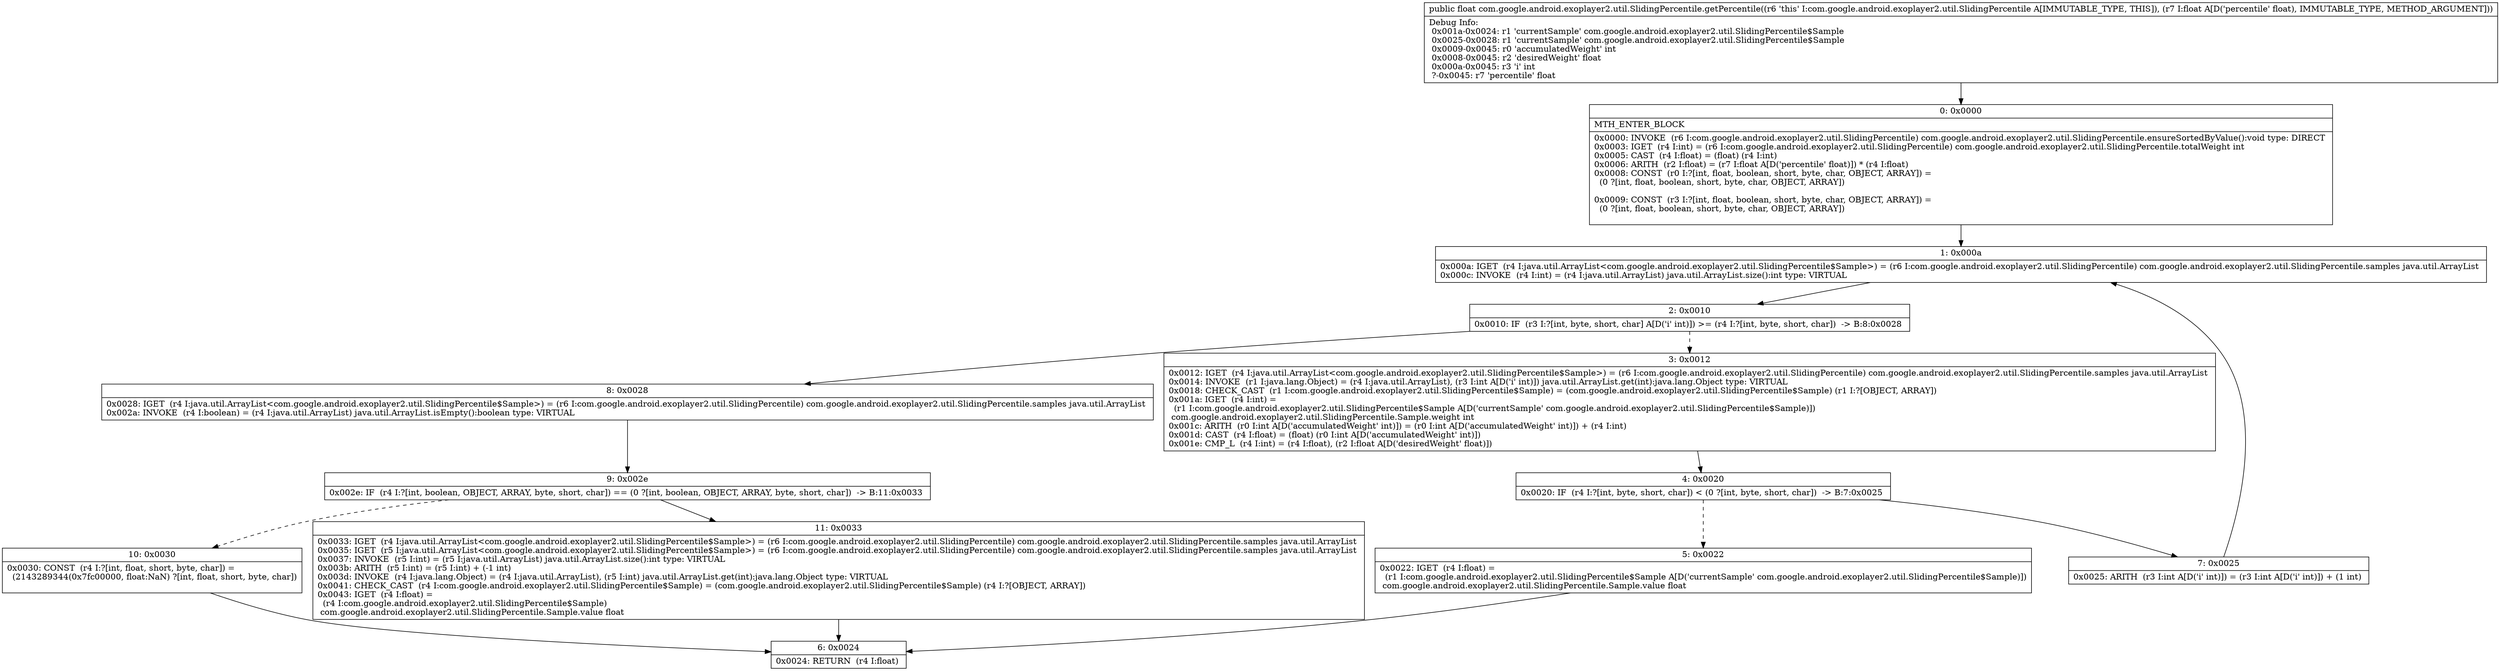 digraph "CFG forcom.google.android.exoplayer2.util.SlidingPercentile.getPercentile(F)F" {
Node_0 [shape=record,label="{0\:\ 0x0000|MTH_ENTER_BLOCK\l|0x0000: INVOKE  (r6 I:com.google.android.exoplayer2.util.SlidingPercentile) com.google.android.exoplayer2.util.SlidingPercentile.ensureSortedByValue():void type: DIRECT \l0x0003: IGET  (r4 I:int) = (r6 I:com.google.android.exoplayer2.util.SlidingPercentile) com.google.android.exoplayer2.util.SlidingPercentile.totalWeight int \l0x0005: CAST  (r4 I:float) = (float) (r4 I:int) \l0x0006: ARITH  (r2 I:float) = (r7 I:float A[D('percentile' float)]) * (r4 I:float) \l0x0008: CONST  (r0 I:?[int, float, boolean, short, byte, char, OBJECT, ARRAY]) = \l  (0 ?[int, float, boolean, short, byte, char, OBJECT, ARRAY])\l \l0x0009: CONST  (r3 I:?[int, float, boolean, short, byte, char, OBJECT, ARRAY]) = \l  (0 ?[int, float, boolean, short, byte, char, OBJECT, ARRAY])\l \l}"];
Node_1 [shape=record,label="{1\:\ 0x000a|0x000a: IGET  (r4 I:java.util.ArrayList\<com.google.android.exoplayer2.util.SlidingPercentile$Sample\>) = (r6 I:com.google.android.exoplayer2.util.SlidingPercentile) com.google.android.exoplayer2.util.SlidingPercentile.samples java.util.ArrayList \l0x000c: INVOKE  (r4 I:int) = (r4 I:java.util.ArrayList) java.util.ArrayList.size():int type: VIRTUAL \l}"];
Node_2 [shape=record,label="{2\:\ 0x0010|0x0010: IF  (r3 I:?[int, byte, short, char] A[D('i' int)]) \>= (r4 I:?[int, byte, short, char])  \-\> B:8:0x0028 \l}"];
Node_3 [shape=record,label="{3\:\ 0x0012|0x0012: IGET  (r4 I:java.util.ArrayList\<com.google.android.exoplayer2.util.SlidingPercentile$Sample\>) = (r6 I:com.google.android.exoplayer2.util.SlidingPercentile) com.google.android.exoplayer2.util.SlidingPercentile.samples java.util.ArrayList \l0x0014: INVOKE  (r1 I:java.lang.Object) = (r4 I:java.util.ArrayList), (r3 I:int A[D('i' int)]) java.util.ArrayList.get(int):java.lang.Object type: VIRTUAL \l0x0018: CHECK_CAST  (r1 I:com.google.android.exoplayer2.util.SlidingPercentile$Sample) = (com.google.android.exoplayer2.util.SlidingPercentile$Sample) (r1 I:?[OBJECT, ARRAY]) \l0x001a: IGET  (r4 I:int) = \l  (r1 I:com.google.android.exoplayer2.util.SlidingPercentile$Sample A[D('currentSample' com.google.android.exoplayer2.util.SlidingPercentile$Sample)])\l com.google.android.exoplayer2.util.SlidingPercentile.Sample.weight int \l0x001c: ARITH  (r0 I:int A[D('accumulatedWeight' int)]) = (r0 I:int A[D('accumulatedWeight' int)]) + (r4 I:int) \l0x001d: CAST  (r4 I:float) = (float) (r0 I:int A[D('accumulatedWeight' int)]) \l0x001e: CMP_L  (r4 I:int) = (r4 I:float), (r2 I:float A[D('desiredWeight' float)]) \l}"];
Node_4 [shape=record,label="{4\:\ 0x0020|0x0020: IF  (r4 I:?[int, byte, short, char]) \< (0 ?[int, byte, short, char])  \-\> B:7:0x0025 \l}"];
Node_5 [shape=record,label="{5\:\ 0x0022|0x0022: IGET  (r4 I:float) = \l  (r1 I:com.google.android.exoplayer2.util.SlidingPercentile$Sample A[D('currentSample' com.google.android.exoplayer2.util.SlidingPercentile$Sample)])\l com.google.android.exoplayer2.util.SlidingPercentile.Sample.value float \l}"];
Node_6 [shape=record,label="{6\:\ 0x0024|0x0024: RETURN  (r4 I:float) \l}"];
Node_7 [shape=record,label="{7\:\ 0x0025|0x0025: ARITH  (r3 I:int A[D('i' int)]) = (r3 I:int A[D('i' int)]) + (1 int) \l}"];
Node_8 [shape=record,label="{8\:\ 0x0028|0x0028: IGET  (r4 I:java.util.ArrayList\<com.google.android.exoplayer2.util.SlidingPercentile$Sample\>) = (r6 I:com.google.android.exoplayer2.util.SlidingPercentile) com.google.android.exoplayer2.util.SlidingPercentile.samples java.util.ArrayList \l0x002a: INVOKE  (r4 I:boolean) = (r4 I:java.util.ArrayList) java.util.ArrayList.isEmpty():boolean type: VIRTUAL \l}"];
Node_9 [shape=record,label="{9\:\ 0x002e|0x002e: IF  (r4 I:?[int, boolean, OBJECT, ARRAY, byte, short, char]) == (0 ?[int, boolean, OBJECT, ARRAY, byte, short, char])  \-\> B:11:0x0033 \l}"];
Node_10 [shape=record,label="{10\:\ 0x0030|0x0030: CONST  (r4 I:?[int, float, short, byte, char]) = \l  (2143289344(0x7fc00000, float:NaN) ?[int, float, short, byte, char])\l \l}"];
Node_11 [shape=record,label="{11\:\ 0x0033|0x0033: IGET  (r4 I:java.util.ArrayList\<com.google.android.exoplayer2.util.SlidingPercentile$Sample\>) = (r6 I:com.google.android.exoplayer2.util.SlidingPercentile) com.google.android.exoplayer2.util.SlidingPercentile.samples java.util.ArrayList \l0x0035: IGET  (r5 I:java.util.ArrayList\<com.google.android.exoplayer2.util.SlidingPercentile$Sample\>) = (r6 I:com.google.android.exoplayer2.util.SlidingPercentile) com.google.android.exoplayer2.util.SlidingPercentile.samples java.util.ArrayList \l0x0037: INVOKE  (r5 I:int) = (r5 I:java.util.ArrayList) java.util.ArrayList.size():int type: VIRTUAL \l0x003b: ARITH  (r5 I:int) = (r5 I:int) + (\-1 int) \l0x003d: INVOKE  (r4 I:java.lang.Object) = (r4 I:java.util.ArrayList), (r5 I:int) java.util.ArrayList.get(int):java.lang.Object type: VIRTUAL \l0x0041: CHECK_CAST  (r4 I:com.google.android.exoplayer2.util.SlidingPercentile$Sample) = (com.google.android.exoplayer2.util.SlidingPercentile$Sample) (r4 I:?[OBJECT, ARRAY]) \l0x0043: IGET  (r4 I:float) = \l  (r4 I:com.google.android.exoplayer2.util.SlidingPercentile$Sample)\l com.google.android.exoplayer2.util.SlidingPercentile.Sample.value float \l}"];
MethodNode[shape=record,label="{public float com.google.android.exoplayer2.util.SlidingPercentile.getPercentile((r6 'this' I:com.google.android.exoplayer2.util.SlidingPercentile A[IMMUTABLE_TYPE, THIS]), (r7 I:float A[D('percentile' float), IMMUTABLE_TYPE, METHOD_ARGUMENT]))  | Debug Info:\l  0x001a\-0x0024: r1 'currentSample' com.google.android.exoplayer2.util.SlidingPercentile$Sample\l  0x0025\-0x0028: r1 'currentSample' com.google.android.exoplayer2.util.SlidingPercentile$Sample\l  0x0009\-0x0045: r0 'accumulatedWeight' int\l  0x0008\-0x0045: r2 'desiredWeight' float\l  0x000a\-0x0045: r3 'i' int\l  ?\-0x0045: r7 'percentile' float\l}"];
MethodNode -> Node_0;
Node_0 -> Node_1;
Node_1 -> Node_2;
Node_2 -> Node_3[style=dashed];
Node_2 -> Node_8;
Node_3 -> Node_4;
Node_4 -> Node_5[style=dashed];
Node_4 -> Node_7;
Node_5 -> Node_6;
Node_7 -> Node_1;
Node_8 -> Node_9;
Node_9 -> Node_10[style=dashed];
Node_9 -> Node_11;
Node_10 -> Node_6;
Node_11 -> Node_6;
}

